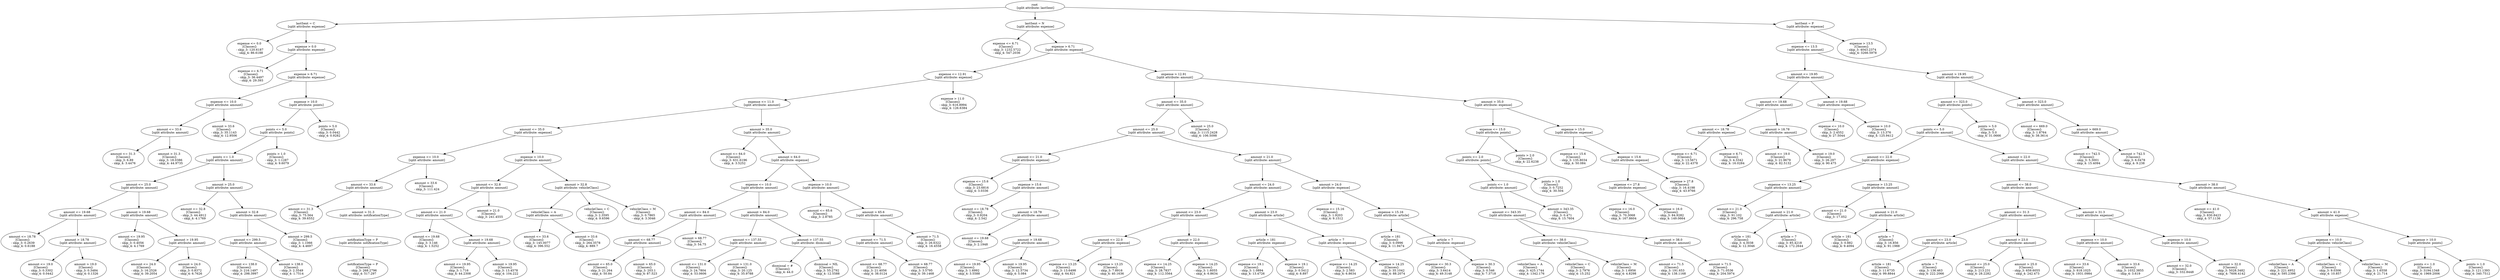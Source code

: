 // Road_Traffic_Fine_Management_Process-p_3-8
digraph "Road_Traffic_Fine_Management_Process-p_3-8" {
	"53566285-b911-4ddb-9aeb-b27521e0e4f0" [label="root 
 [split attribute: lastSent]"]
	"ece8fe04-1f5e-4a4a-afb6-38542a23a6aa" [label="lastSent = C 
 [split attribute: expense]"]
	"53566285-b911-4ddb-9aeb-b27521e0e4f0" -> "ece8fe04-1f5e-4a4a-afb6-38542a23a6aa"
	"416f5c1a-b0a0-4cb2-843a-f73f4acc2cfb" [label="expense <= 0.0 
 [Classes]: 
 - skip_3: 120.6187 
 - skip_4: 86.6188"]
	"ece8fe04-1f5e-4a4a-afb6-38542a23a6aa" -> "416f5c1a-b0a0-4cb2-843a-f73f4acc2cfb"
	"5b2ad960-ce8f-47de-8f05-c0a122f4519a" [label="expense > 0.0 
 [split attribute: expense]"]
	"ece8fe04-1f5e-4a4a-afb6-38542a23a6aa" -> "5b2ad960-ce8f-47de-8f05-c0a122f4519a"
	"c5046087-641e-44a2-9b2f-90a7d5d97963" [label="expense <= 6.71 
 [Classes]: 
 - skip_3: 36.4497 
 - skip_4: 29.393"]
	"5b2ad960-ce8f-47de-8f05-c0a122f4519a" -> "c5046087-641e-44a2-9b2f-90a7d5d97963"
	"0d5f80cf-fa30-4814-8180-c85ffb7f865f" [label="expense > 6.71 
 [split attribute: expense]"]
	"5b2ad960-ce8f-47de-8f05-c0a122f4519a" -> "0d5f80cf-fa30-4814-8180-c85ffb7f865f"
	"ba5e0747-21ad-49df-81c6-e485af120fa5" [label="expense <= 10.0 
 [split attribute: amount]"]
	"0d5f80cf-fa30-4814-8180-c85ffb7f865f" -> "ba5e0747-21ad-49df-81c6-e485af120fa5"
	"0b116e77-fa7b-46b8-a4d3-e22ee9c6983b" [label="amount <= 33.6 
 [split attribute: amount]"]
	"ba5e0747-21ad-49df-81c6-e485af120fa5" -> "0b116e77-fa7b-46b8-a4d3-e22ee9c6983b"
	"6e210378-c3d3-4aa1-944d-5bfdd786dcfe" [label="amount <= 31.3 
 [Classes]: 
 - skip_3: 6.89 
 - skip_4: 3.4476"]
	"0b116e77-fa7b-46b8-a4d3-e22ee9c6983b" -> "6e210378-c3d3-4aa1-944d-5bfdd786dcfe"
	"86d11aae-7b03-4c1d-8a97-85e17801ecbe" [label="amount > 31.3 
 [Classes]: 
 - skip_3: 18.0386 
 - skip_4: 44.9735"]
	"0b116e77-fa7b-46b8-a4d3-e22ee9c6983b" -> "86d11aae-7b03-4c1d-8a97-85e17801ecbe"
	"2d6943fc-ab2f-43fd-81b2-fbc16197c6ea" [label="amount > 33.6 
 [Classes]: 
 - skip_3: 35.1143 
 - skip_4: 12.9506"]
	"ba5e0747-21ad-49df-81c6-e485af120fa5" -> "2d6943fc-ab2f-43fd-81b2-fbc16197c6ea"
	"bb7e1179-6b83-4164-83ba-d921ce5615c1" [label="expense > 10.0 
 [split attribute: points]"]
	"0d5f80cf-fa30-4814-8180-c85ffb7f865f" -> "bb7e1179-6b83-4164-83ba-d921ce5615c1"
	"a777da7f-b910-42fe-81ec-be642d0d532f" [label="points <= 5.0 
 [split attribute: points]"]
	"bb7e1179-6b83-4164-83ba-d921ce5615c1" -> "a777da7f-b910-42fe-81ec-be642d0d532f"
	"dd3c0a98-45af-4581-8c5f-17be65b1cd6e" [label="points <= 1.0 
 [split attribute: amount]"]
	"a777da7f-b910-42fe-81ec-be642d0d532f" -> "dd3c0a98-45af-4581-8c5f-17be65b1cd6e"
	"f57c871b-e685-40bb-9c16-e30691b704c2" [label="amount <= 25.0 
 [split attribute: amount]"]
	"dd3c0a98-45af-4581-8c5f-17be65b1cd6e" -> "f57c871b-e685-40bb-9c16-e30691b704c2"
	"65408fd0-4ab8-46f4-8d32-2c0c6f6dfd4e" [label="amount <= 19.68 
 [split attribute: amount]"]
	"f57c871b-e685-40bb-9c16-e30691b704c2" -> "65408fd0-4ab8-46f4-8d32-2c0c6f6dfd4e"
	"898bb4d3-3867-45fa-8ea9-71e8e3d32255" [label="amount <= 18.78 
 [Classes]: 
 - skip_3: 0.2639 
 - skip_4: 0.6188"]
	"65408fd0-4ab8-46f4-8d32-2c0c6f6dfd4e" -> "898bb4d3-3867-45fa-8ea9-71e8e3d32255"
	"46b575c4-a975-4a76-9590-95e9e691ae80" [label="amount > 18.78 
 [split attribute: amount]"]
	"65408fd0-4ab8-46f4-8d32-2c0c6f6dfd4e" -> "46b575c4-a975-4a76-9590-95e9e691ae80"
	"f118ec8c-2e80-4f0a-8943-2daf18550cd2" [label="amount <= 19.0 
 [Classes]: 
 - skip_3: 0.3302 
 - skip_4: 0.0442"]
	"46b575c4-a975-4a76-9590-95e9e691ae80" -> "f118ec8c-2e80-4f0a-8943-2daf18550cd2"
	"78f37684-fab7-4ef8-9b2f-7fa14203b8a5" [label="amount > 19.0 
 [Classes]: 
 - skip_3: 0.3484 
 - skip_4: 0.1326"]
	"46b575c4-a975-4a76-9590-95e9e691ae80" -> "78f37684-fab7-4ef8-9b2f-7fa14203b8a5"
	"294c6278-94af-4e4a-9d60-4d1783b105ac" [label="amount > 19.68 
 [split attribute: amount]"]
	"f57c871b-e685-40bb-9c16-e30691b704c2" -> "294c6278-94af-4e4a-9d60-4d1783b105ac"
	"dadda3cd-c8c8-4ad9-9e64-d89cd1491eb3" [label="amount <= 19.95 
 [Classes]: 
 - skip_3: 0.4056 
 - skip_4: 4.1769"]
	"294c6278-94af-4e4a-9d60-4d1783b105ac" -> "dadda3cd-c8c8-4ad9-9e64-d89cd1491eb3"
	"db711c06-699b-4a0e-b535-78653f4363a8" [label="amount > 19.95 
 [split attribute: amount]"]
	"294c6278-94af-4e4a-9d60-4d1783b105ac" -> "db711c06-699b-4a0e-b535-78653f4363a8"
	"058b5290-0c7a-4be9-9a9b-dadfc40c2931" [label="amount <= 24.0 
 [Classes]: 
 - skip_3: 16.2526 
 - skip_4: 39.2054"]
	"db711c06-699b-4a0e-b535-78653f4363a8" -> "058b5290-0c7a-4be9-9a9b-dadfc40c2931"
	"5f275be9-4d46-4df8-a6fe-045c7b60df30" [label="amount > 24.0 
 [Classes]: 
 - skip_3: 0.8372 
 - skip_4: 6.7626"]
	"db711c06-699b-4a0e-b535-78653f4363a8" -> "5f275be9-4d46-4df8-a6fe-045c7b60df30"
	"9816af51-50e5-4a38-a7ab-d2703631c322" [label="amount > 25.0 
 [split attribute: amount]"]
	"dd3c0a98-45af-4581-8c5f-17be65b1cd6e" -> "9816af51-50e5-4a38-a7ab-d2703631c322"
	"c5694091-cc69-44d3-8aa7-9a3c5037cdcf" [label="amount <= 32.8 
 [Classes]: 
 - skip_3: 44.4912 
 - skip_4: 4.1769"]
	"9816af51-50e5-4a38-a7ab-d2703631c322" -> "c5694091-cc69-44d3-8aa7-9a3c5037cdcf"
	"76abc6c4-dd19-40c1-ab82-67afb1ff639b" [label="amount > 32.8 
 [split attribute: amount]"]
	"9816af51-50e5-4a38-a7ab-d2703631c322" -> "76abc6c4-dd19-40c1-ab82-67afb1ff639b"
	"99c4958e-0279-4ced-865d-67ae46ffd267" [label="amount <= 299.5 
 [split attribute: amount]"]
	"76abc6c4-dd19-40c1-ab82-67afb1ff639b" -> "99c4958e-0279-4ced-865d-67ae46ffd267"
	"192f50d2-01d5-4891-bce1-2a88a631d5eb" [label="amount <= 138.0 
 [Classes]: 
 - skip_3: 216.1497 
 - skip_4: 298.3997"]
	"99c4958e-0279-4ced-865d-67ae46ffd267" -> "192f50d2-01d5-4891-bce1-2a88a631d5eb"
	"0d5662c4-8e19-4d3e-b0a6-3aaad1775b0b" [label="amount > 138.0 
 [Classes]: 
 - skip_3: 2.3549 
 - skip_4: 1.7514"]
	"99c4958e-0279-4ced-865d-67ae46ffd267" -> "0d5662c4-8e19-4d3e-b0a6-3aaad1775b0b"
	"69948ba9-fffb-4550-85e0-92be5452b232" [label="amount > 299.5 
 [Classes]: 
 - skip_3: 1.1066 
 - skip_4: 4.4697"]
	"76abc6c4-dd19-40c1-ab82-67afb1ff639b" -> "69948ba9-fffb-4550-85e0-92be5452b232"
	"a7653fd5-f1e7-42fe-b104-ac24407a4029" [label="points > 1.0 
 [Classes]: 
 - skip_3: 1.1287 
 - skip_4: 9.6079"]
	"a777da7f-b910-42fe-81ec-be642d0d532f" -> "a7653fd5-f1e7-42fe-b104-ac24407a4029"
	"3d0a3e48-96bc-4798-a412-232b55d068d9" [label="points > 5.0 
 [Classes]: 
 - skip_3: 0.0442 
 - skip_4: 0.9282"]
	"bb7e1179-6b83-4164-83ba-d921ce5615c1" -> "3d0a3e48-96bc-4798-a412-232b55d068d9"
	"fcfd69e0-b42f-4f84-aaa5-edca070cb7fb" [label="lastSent = N 
 [split attribute: expense]"]
	"53566285-b911-4ddb-9aeb-b27521e0e4f0" -> "fcfd69e0-b42f-4f84-aaa5-edca070cb7fb"
	"4134ef67-c96e-40bc-bab3-2c7687c9ab40" [label="expense <= 6.71 
 [Classes]: 
 - skip_3: 1232.5722 
 - skip_4: 547.2036"]
	"fcfd69e0-b42f-4f84-aaa5-edca070cb7fb" -> "4134ef67-c96e-40bc-bab3-2c7687c9ab40"
	"304ba5c4-4a28-44c8-886c-128023f2ba3b" [label="expense > 6.71 
 [split attribute: expense]"]
	"fcfd69e0-b42f-4f84-aaa5-edca070cb7fb" -> "304ba5c4-4a28-44c8-886c-128023f2ba3b"
	"f540b0d4-1369-43b9-889e-dda493536bd4" [label="expense <= 12.91 
 [split attribute: expense]"]
	"304ba5c4-4a28-44c8-886c-128023f2ba3b" -> "f540b0d4-1369-43b9-889e-dda493536bd4"
	"83887eb8-5712-4ed0-b7ec-d0cd3e4e1b06" [label="expense <= 11.0 
 [split attribute: amount]"]
	"f540b0d4-1369-43b9-889e-dda493536bd4" -> "83887eb8-5712-4ed0-b7ec-d0cd3e4e1b06"
	"21ead32c-b20e-423c-8013-e23b1b9a111e" [label="amount <= 35.0 
 [split attribute: expense]"]
	"83887eb8-5712-4ed0-b7ec-d0cd3e4e1b06" -> "21ead32c-b20e-423c-8013-e23b1b9a111e"
	"72937948-711f-471c-88e9-e34100f84fef" [label="expense <= 10.0 
 [split attribute: amount]"]
	"21ead32c-b20e-423c-8013-e23b1b9a111e" -> "72937948-711f-471c-88e9-e34100f84fef"
	"355ec191-eba4-4239-8478-fbc660542b93" [label="amount <= 33.6 
 [split attribute: amount]"]
	"72937948-711f-471c-88e9-e34100f84fef" -> "355ec191-eba4-4239-8478-fbc660542b93"
	"8f1dfdff-dd51-4681-8531-3b21a4eb1a6a" [label="amount <= 31.3 
 [Classes]: 
 - skip_3: 75.564 
 - skip_4: 39.6552"]
	"355ec191-eba4-4239-8478-fbc660542b93" -> "8f1dfdff-dd51-4681-8531-3b21a4eb1a6a"
	"086723d8-b98d-4a06-8d5f-dd8594d42fae" [label="amount > 31.3 
 [split attribute: notificationType]"]
	"355ec191-eba4-4239-8478-fbc660542b93" -> "086723d8-b98d-4a06-8d5f-dd8594d42fae"
	"1771415e-bc15-4097-94cd-00a8b4a0034a" [label="notificationType = P 
 [split attribute: notificationType]"]
	"086723d8-b98d-4a06-8d5f-dd8594d42fae" -> "1771415e-bc15-4097-94cd-00a8b4a0034a"
	"912f1f28-5d20-40b3-830b-e63327f7349e" [label="notificationType = P 
 [Classes]: 
 - skip_3: 268.2796 
 - skip_4: 517.297"]
	"1771415e-bc15-4097-94cd-00a8b4a0034a" -> "912f1f28-5d20-40b3-830b-e63327f7349e"
	"066fe59a-053e-4758-b5fd-7637308ad5cd" [label="amount > 33.6 
 [Classes]: 
 - skip_3: 111.424"]
	"72937948-711f-471c-88e9-e34100f84fef" -> "066fe59a-053e-4758-b5fd-7637308ad5cd"
	"d905d538-bd13-40c0-9b4e-50cdaeca6451" [label="expense > 10.0 
 [split attribute: amount]"]
	"21ead32c-b20e-423c-8013-e23b1b9a111e" -> "d905d538-bd13-40c0-9b4e-50cdaeca6451"
	"4bd20ee5-9ab3-44ad-8583-774a8cc18de9" [label="amount <= 32.8 
 [split attribute: amount]"]
	"d905d538-bd13-40c0-9b4e-50cdaeca6451" -> "4bd20ee5-9ab3-44ad-8583-774a8cc18de9"
	"11b4d004-addf-4e3b-9b17-c6533d7098d6" [label="amount <= 21.0 
 [split attribute: amount]"]
	"4bd20ee5-9ab3-44ad-8583-774a8cc18de9" -> "11b4d004-addf-4e3b-9b17-c6533d7098d6"
	"69be4591-ed2c-4868-a28f-0fd69bc7280d" [label="amount <= 19.68 
 [Classes]: 
 - skip_3: 3.146 
 - skip_4: 1.5252"]
	"11b4d004-addf-4e3b-9b17-c6533d7098d6" -> "69be4591-ed2c-4868-a28f-0fd69bc7280d"
	"5baf0fc3-1a01-4e1c-a4b8-911988b3dadf" [label="amount > 19.68 
 [split attribute: amount]"]
	"11b4d004-addf-4e3b-9b17-c6533d7098d6" -> "5baf0fc3-1a01-4e1c-a4b8-911988b3dadf"
	"3cd16aa6-61db-4624-a4c4-a6f226c86ef7" [label="amount <= 19.95 
 [Classes]: 
 - skip_3: 1.716 
 - skip_4: 44.2308"]
	"5baf0fc3-1a01-4e1c-a4b8-911988b3dadf" -> "3cd16aa6-61db-4624-a4c4-a6f226c86ef7"
	"b91bde98-810d-4554-ae75-c7cfe2eeb26d" [label="amount > 19.95 
 [Classes]: 
 - skip_3: 13.4578 
 - skip_4: 104.222"]
	"5baf0fc3-1a01-4e1c-a4b8-911988b3dadf" -> "b91bde98-810d-4554-ae75-c7cfe2eeb26d"
	"d422bc57-dbc2-474e-8d59-b16e81e8bfb8" [label="amount > 21.0 
 [Classes]: 
 - skip_3: 241.4555"]
	"4bd20ee5-9ab3-44ad-8583-774a8cc18de9" -> "d422bc57-dbc2-474e-8d59-b16e81e8bfb8"
	"de3cc827-699f-4d92-9dad-48dbc7c65bdb" [label="amount > 32.8 
 [split attribute: vehicleClass]"]
	"d905d538-bd13-40c0-9b4e-50cdaeca6451" -> "de3cc827-699f-4d92-9dad-48dbc7c65bdb"
	"109c8824-075f-411e-9522-020253f6a99c" [label="vehicleClass = A 
 [split attribute: amount]"]
	"de3cc827-699f-4d92-9dad-48dbc7c65bdb" -> "109c8824-075f-411e-9522-020253f6a99c"
	"6342a9f8-9416-4433-b5db-5eef62df5349" [label="amount <= 33.6 
 [Classes]: 
 - skip_3: 145.0077 
 - skip_4: 396.552"]
	"109c8824-075f-411e-9522-020253f6a99c" -> "6342a9f8-9416-4433-b5db-5eef62df5349"
	"0f5f9fb9-fb7d-4770-a12d-9a48ddc9a076" [label="amount > 33.6 
 [Classes]: 
 - skip_3: 264.3578 
 - skip_4: 889.7"]
	"109c8824-075f-411e-9522-020253f6a99c" -> "0f5f9fb9-fb7d-4770-a12d-9a48ddc9a076"
	"7658dac2-4d83-452b-814a-d7a16dfe776e" [label="vehicleClass = C 
 [Classes]: 
 - skip_3: 2.3595 
 - skip_4: 9.6596"]
	"de3cc827-699f-4d92-9dad-48dbc7c65bdb" -> "7658dac2-4d83-452b-814a-d7a16dfe776e"
	"68b57b6b-f852-4719-8a62-287c1427ec3e" [label="vehicleClass = M 
 [Classes]: 
 - skip_3: 0.7865 
 - skip_4: 3.3046"]
	"de3cc827-699f-4d92-9dad-48dbc7c65bdb" -> "68b57b6b-f852-4719-8a62-287c1427ec3e"
	"490d3f9d-e99b-4bff-8b6f-5fb19219fda3" [label="amount > 35.0 
 [split attribute: amount]"]
	"83887eb8-5712-4ed0-b7ec-d0cd3e4e1b06" -> "490d3f9d-e99b-4bff-8b6f-5fb19219fda3"
	"f8b5542b-fcfb-49c2-b72d-5915e66926ec" [label="amount <= 64.0 
 [Classes]: 
 - skip_3: 631.6196 
 - skip_4: 3.5252"]
	"490d3f9d-e99b-4bff-8b6f-5fb19219fda3" -> "f8b5542b-fcfb-49c2-b72d-5915e66926ec"
	"5f5dd04c-69e8-4e68-bc15-892ef59103ee" [label="amount > 64.0 
 [split attribute: expense]"]
	"490d3f9d-e99b-4bff-8b6f-5fb19219fda3" -> "5f5dd04c-69e8-4e68-bc15-892ef59103ee"
	"f50fea0b-0887-47f3-a6f8-c77b092c00d6" [label="expense <= 10.0 
 [split attribute: amount]"]
	"5f5dd04c-69e8-4e68-bc15-892ef59103ee" -> "f50fea0b-0887-47f3-a6f8-c77b092c00d6"
	"b6d71213-8164-4fca-b9a8-b8d6206fffc0" [label="amount <= 84.0 
 [split attribute: amount]"]
	"f50fea0b-0887-47f3-a6f8-c77b092c00d6" -> "b6d71213-8164-4fca-b9a8-b8d6206fffc0"
	"93235905-77b5-4c35-a109-053a6008faa8" [label="amount <= 68.77 
 [split attribute: amount]"]
	"b6d71213-8164-4fca-b9a8-b8d6206fffc0" -> "93235905-77b5-4c35-a109-053a6008faa8"
	"42706abf-a827-4554-b911-72d0ef76b0a5" [label="amount <= 65.0 
 [Classes]: 
 - skip_3: 21.264 
 - skip_4: 50.84"]
	"93235905-77b5-4c35-a109-053a6008faa8" -> "42706abf-a827-4554-b911-72d0ef76b0a5"
	"ee87c747-5549-490d-91b1-303d36028361" [label="amount > 65.0 
 [Classes]: 
 - skip_3: 203.1 
 - skip_4: 87.523"]
	"93235905-77b5-4c35-a109-053a6008faa8" -> "ee87c747-5549-490d-91b1-303d36028361"
	"95d4d691-287e-4a2b-b5d6-395c0c52ac9b" [label="amount > 68.77 
 [Classes]: 
 - skip_3: 54.75"]
	"b6d71213-8164-4fca-b9a8-b8d6206fffc0" -> "95d4d691-287e-4a2b-b5d6-395c0c52ac9b"
	"086511cf-d35e-4586-a26c-8b2459ad1699" [label="amount > 84.0 
 [split attribute: amount]"]
	"f50fea0b-0887-47f3-a6f8-c77b092c00d6" -> "086511cf-d35e-4586-a26c-8b2459ad1699"
	"324e2310-a4c3-40c8-ab80-aba7d52a7d0c" [label="amount <= 137.55 
 [split attribute: amount]"]
	"086511cf-d35e-4586-a26c-8b2459ad1699" -> "324e2310-a4c3-40c8-ab80-aba7d52a7d0c"
	"03f37459-168f-4ce3-bdee-e607f2e9daa2" [label="amount <= 131.0 
 [Classes]: 
 - skip_3: 24.7804 
 - skip_4: 53.0606"]
	"324e2310-a4c3-40c8-ab80-aba7d52a7d0c" -> "03f37459-168f-4ce3-bdee-e607f2e9daa2"
	"12ba1078-3578-4eaf-8cd1-cc2916faaed7" [label="amount > 131.0 
 [Classes]: 
 - skip_3: 20.125 
 - skip_4: 35.9788"]
	"324e2310-a4c3-40c8-ab80-aba7d52a7d0c" -> "12ba1078-3578-4eaf-8cd1-cc2916faaed7"
	"d8c03a8c-b122-4f36-912a-b1a0f75ed69c" [label="amount > 137.55 
 [split attribute: dismissal]"]
	"086511cf-d35e-4586-a26c-8b2459ad1699" -> "d8c03a8c-b122-4f36-912a-b1a0f75ed69c"
	"d6ab9d22-ca6b-413e-9f6e-29b53a600baf" [label="dismissal = # 
 [Classes]: 
 - skip_4: 44.0"]
	"d8c03a8c-b122-4f36-912a-b1a0f75ed69c" -> "d6ab9d22-ca6b-413e-9f6e-29b53a600baf"
	"c70ef29d-0129-4fc3-b897-ffbfc55208a5" [label="dismissal = NIL 
 [Classes]: 
 - skip_3: 55.2792 
 - skip_4: 12.5588"]
	"d8c03a8c-b122-4f36-912a-b1a0f75ed69c" -> "c70ef29d-0129-4fc3-b897-ffbfc55208a5"
	"5a0f7435-2654-4fbd-b27b-f66296c9b7ed" [label="expense > 10.0 
 [split attribute: amount]"]
	"5f5dd04c-69e8-4e68-bc15-892ef59103ee" -> "5a0f7435-2654-4fbd-b27b-f66296c9b7ed"
	"f78980c6-752d-410f-ad6b-5589eb113fb6" [label="amount <= 65.6 
 [Classes]: 
 - skip_3: 2.8785"]
	"5a0f7435-2654-4fbd-b27b-f66296c9b7ed" -> "f78980c6-752d-410f-ad6b-5589eb113fb6"
	"002dbbc5-ae54-4fb1-a3e7-5f16904c0004" [label="amount > 65.6 
 [split attribute: amount]"]
	"5a0f7435-2654-4fbd-b27b-f66296c9b7ed" -> "002dbbc5-ae54-4fb1-a3e7-5f16904c0004"
	"9e5834d0-eab2-4a14-9074-f82fcb226c71" [label="amount <= 71.5 
 [split attribute: amount]"]
	"002dbbc5-ae54-4fb1-a3e7-5f16904c0004" -> "9e5834d0-eab2-4a14-9074-f82fcb226c71"
	"23f7ce7e-50ae-4b18-b483-1cbaae19ffbc" [label="amount <= 68.77 
 [Classes]: 
 - skip_3: 21.4056 
 - skip_4: 38.0124"]
	"9e5834d0-eab2-4a14-9074-f82fcb226c71" -> "23f7ce7e-50ae-4b18-b483-1cbaae19ffbc"
	"bbe623b2-6f43-439f-bc0d-28c2cd04ae2b" [label="amount > 68.77 
 [Classes]: 
 - skip_3: 3.5795 
 - skip_4: 39.1468"]
	"9e5834d0-eab2-4a14-9074-f82fcb226c71" -> "bbe623b2-6f43-439f-bc0d-28c2cd04ae2b"
	"39244949-dfde-4496-8dbc-37e1cb2b80e4" [label="amount > 71.5 
 [Classes]: 
 - skip_3: 26.6322 
 - skip_4: 16.4558"]
	"002dbbc5-ae54-4fb1-a3e7-5f16904c0004" -> "39244949-dfde-4496-8dbc-37e1cb2b80e4"
	"7ad947c5-9dc3-4d1c-9b33-0f83e06978b5" [label="expense > 11.0 
 [Classes]: 
 - skip_3: 616.8994 
 - skip_4: 126.6384"]
	"f540b0d4-1369-43b9-889e-dda493536bd4" -> "7ad947c5-9dc3-4d1c-9b33-0f83e06978b5"
	"cac862ea-9bda-48a0-b46e-ef2c6153feaf" [label="expense > 12.91 
 [split attribute: amount]"]
	"304ba5c4-4a28-44c8-886c-128023f2ba3b" -> "cac862ea-9bda-48a0-b46e-ef2c6153feaf"
	"dd5eced3-a1aa-40a2-b548-d0ee03825ef7" [label="amount <= 35.0 
 [split attribute: amount]"]
	"cac862ea-9bda-48a0-b46e-ef2c6153feaf" -> "dd5eced3-a1aa-40a2-b548-d0ee03825ef7"
	"7e5e1d55-abd5-4a6e-8e4d-b961d2f9dc9d" [label="amount <= 25.0 
 [split attribute: amount]"]
	"dd5eced3-a1aa-40a2-b548-d0ee03825ef7" -> "7e5e1d55-abd5-4a6e-8e4d-b961d2f9dc9d"
	"a818e98b-80aa-481f-901a-d0147ca59889" [label="amount <= 21.0 
 [split attribute: expense]"]
	"7e5e1d55-abd5-4a6e-8e4d-b961d2f9dc9d" -> "a818e98b-80aa-481f-901a-d0147ca59889"
	"c48d3ad9-18f6-4e59-ba45-393efe637f15" [label="expense <= 15.6 
 [Classes]: 
 - skip_3: 23.6816 
 - skip_4: 3.0336"]
	"a818e98b-80aa-481f-901a-d0147ca59889" -> "c48d3ad9-18f6-4e59-ba45-393efe637f15"
	"51bbcef0-299b-4ed1-9deb-861af5b5b71e" [label="expense > 15.6 
 [split attribute: amount]"]
	"a818e98b-80aa-481f-901a-d0147ca59889" -> "51bbcef0-299b-4ed1-9deb-861af5b5b71e"
	"3f69d85e-23e2-4d13-8715-a19ad00518a1" [label="amount <= 18.78 
 [Classes]: 
 - skip_3: 0.9204 
 - skip_4: 2.542"]
	"51bbcef0-299b-4ed1-9deb-861af5b5b71e" -> "3f69d85e-23e2-4d13-8715-a19ad00518a1"
	"d72e8cbc-11bc-48a7-9613-ca9cc289ca1c" [label="amount > 18.78 
 [split attribute: amount]"]
	"51bbcef0-299b-4ed1-9deb-861af5b5b71e" -> "d72e8cbc-11bc-48a7-9613-ca9cc289ca1c"
	"bbf561c5-82fb-43d7-a241-038cd92284a3" [label="amount <= 19.68 
 [Classes]: 
 - skip_3: 2.1948"]
	"d72e8cbc-11bc-48a7-9613-ca9cc289ca1c" -> "bbf561c5-82fb-43d7-a241-038cd92284a3"
	"6134ecbd-0321-4448-91f1-b6e66758ff88" [label="amount > 19.68 
 [split attribute: amount]"]
	"d72e8cbc-11bc-48a7-9613-ca9cc289ca1c" -> "6134ecbd-0321-4448-91f1-b6e66758ff88"
	"e6c959f6-f77f-4323-a80a-37fe235c697e" [label="amount <= 19.95 
 [Classes]: 
 - skip_3: 1.6992 
 - skip_4: 3.5588"]
	"6134ecbd-0321-4448-91f1-b6e66758ff88" -> "e6c959f6-f77f-4323-a80a-37fe235c697e"
	"662b975f-1559-4e67-8792-a1ad0151634d" [label="amount > 19.95 
 [Classes]: 
 - skip_3: 12.5734 
 - skip_4: 5.084"]
	"6134ecbd-0321-4448-91f1-b6e66758ff88" -> "662b975f-1559-4e67-8792-a1ad0151634d"
	"f30077c7-94fb-462c-9f31-5c6b8fbb0672" [label="amount > 21.0 
 [split attribute: amount]"]
	"7e5e1d55-abd5-4a6e-8e4d-b961d2f9dc9d" -> "f30077c7-94fb-462c-9f31-5c6b8fbb0672"
	"4374289d-a0fc-4f48-ae7d-563055b06bec" [label="amount <= 24.0 
 [split attribute: amount]"]
	"f30077c7-94fb-462c-9f31-5c6b8fbb0672" -> "4374289d-a0fc-4f48-ae7d-563055b06bec"
	"474af428-06b7-42e5-ad7c-082d93d0e0ea" [label="amount <= 23.0 
 [split attribute: amount]"]
	"4374289d-a0fc-4f48-ae7d-563055b06bec" -> "474af428-06b7-42e5-ad7c-082d93d0e0ea"
	"901cfb35-0ce7-48f2-8453-77b1d395fba8" [label="amount <= 22.0 
 [split attribute: expense]"]
	"474af428-06b7-42e5-ad7c-082d93d0e0ea" -> "901cfb35-0ce7-48f2-8453-77b1d395fba8"
	"92672973-674e-4e05-b158-caa478b40fad" [label="expense <= 13.25 
 [Classes]: 
 - skip_3: 13.6498 
 - skip_4: 64.821"]
	"901cfb35-0ce7-48f2-8453-77b1d395fba8" -> "92672973-674e-4e05-b158-caa478b40fad"
	"23fe4a3a-8c2f-48b8-a86d-293f37b47793" [label="expense > 13.25 
 [Classes]: 
 - skip_3: 7.8916 
 - skip_4: 40.1636"]
	"901cfb35-0ce7-48f2-8453-77b1d395fba8" -> "23fe4a3a-8c2f-48b8-a86d-293f37b47793"
	"eb02a4fd-a046-47e2-98b4-73c981135ed1" [label="amount > 22.0 
 [split attribute: expense]"]
	"474af428-06b7-42e5-ad7c-082d93d0e0ea" -> "eb02a4fd-a046-47e2-98b4-73c981135ed1"
	"068e386e-9d00-4be6-86e5-6615101af960" [label="expense <= 14.25 
 [Classes]: 
 - skip_3: 28.7837 
 - skip_4: 112.3564"]
	"eb02a4fd-a046-47e2-98b4-73c981135ed1" -> "068e386e-9d00-4be6-86e5-6615101af960"
	"fcb287d0-0819-4d17-a913-83a66675694a" [label="expense > 14.25 
 [Classes]: 
 - skip_3: 1.6055 
 - skip_4: 6.8634"]
	"eb02a4fd-a046-47e2-98b4-73c981135ed1" -> "fcb287d0-0819-4d17-a913-83a66675694a"
	"9b99a5c3-c207-4f9d-bec7-9ca8c0833fd6" [label="amount > 23.0 
 [split attribute: article]"]
	"4374289d-a0fc-4f48-ae7d-563055b06bec" -> "9b99a5c3-c207-4f9d-bec7-9ca8c0833fd6"
	"1ed747d1-38bb-4165-9dac-a224df1a0351" [label="article = 181 
 [split attribute: expense]"]
	"9b99a5c3-c207-4f9d-bec7-9ca8c0833fd6" -> "1ed747d1-38bb-4165-9dac-a224df1a0351"
	"3d48b8ed-d87f-49df-b314-98826e4cebf2" [label="expense <= 19.1 
 [Classes]: 
 - skip_3: 1.0894 
 - skip_4: 13.4726"]
	"1ed747d1-38bb-4165-9dac-a224df1a0351" -> "3d48b8ed-d87f-49df-b314-98826e4cebf2"
	"8de851b5-8eae-4610-a91f-338e110f8e90" [label="expense > 19.1 
 [Classes]: 
 - skip_3: 0.5412 
 - skip_4: 8.897"]
	"1ed747d1-38bb-4165-9dac-a224df1a0351" -> "8de851b5-8eae-4610-a91f-338e110f8e90"
	"b5a5c744-f05c-4a75-9574-008cfb08ce41" [label="article = 7 
 [split attribute: expense]"]
	"9b99a5c3-c207-4f9d-bec7-9ca8c0833fd6" -> "b5a5c744-f05c-4a75-9574-008cfb08ce41"
	"b491de65-0f07-49b5-a6aa-6e737f5bf651" [label="expense <= 14.25 
 [Classes]: 
 - skip_3: 2.583 
 - skip_4: 6.8634"]
	"b5a5c744-f05c-4a75-9574-008cfb08ce41" -> "b491de65-0f07-49b5-a6aa-6e737f5bf651"
	"85b2bf72-831b-479e-aa7e-9ba14339b42e" [label="expense > 14.25 
 [Classes]: 
 - skip_3: 35.1042 
 - skip_4: 88.2074"]
	"b5a5c744-f05c-4a75-9574-008cfb08ce41" -> "85b2bf72-831b-479e-aa7e-9ba14339b42e"
	"f12654b7-5783-449a-a596-f18e48567437" [label="amount > 24.0 
 [split attribute: expense]"]
	"f30077c7-94fb-462c-9f31-5c6b8fbb0672" -> "f12654b7-5783-449a-a596-f18e48567437"
	"e180e100-7c84-404b-a6d8-b75cdb5962ef" [label="expense <= 15.16 
 [Classes]: 
 - skip_3: 1.9203 
 - skip_4: 9.1512"]
	"f12654b7-5783-449a-a596-f18e48567437" -> "e180e100-7c84-404b-a6d8-b75cdb5962ef"
	"06124792-9f8a-41a6-ba43-b46afdd4ee56" [label="expense > 15.16 
 [split attribute: article]"]
	"f12654b7-5783-449a-a596-f18e48567437" -> "06124792-9f8a-41a6-ba43-b46afdd4ee56"
	"516f7bb6-7618-4393-9b45-bd0d39603487" [label="article = 181 
 [Classes]: 
 - skip_3: 0.0996 
 - skip_4: 11.9474"]
	"06124792-9f8a-41a6-ba43-b46afdd4ee56" -> "516f7bb6-7618-4393-9b45-bd0d39603487"
	"a55e85fc-3354-4090-a43a-250a9eb21b24" [label="article = 7 
 [split attribute: expense]"]
	"06124792-9f8a-41a6-ba43-b46afdd4ee56" -> "a55e85fc-3354-4090-a43a-250a9eb21b24"
	"15829fef-5174-437b-91e4-fb2bfbfeb8c1" [label="expense <= 30.3 
 [Classes]: 
 - skip_3: 3.6414 
 - skip_4: 49.3148"]
	"a55e85fc-3354-4090-a43a-250a9eb21b24" -> "15829fef-5174-437b-91e4-fb2bfbfeb8c1"
	"bf2613a3-5357-4c7d-9b36-55cca61047ec" [label="expense > 30.3 
 [Classes]: 
 - skip_3: 0.546 
 - skip_4: 7.3718"]
	"a55e85fc-3354-4090-a43a-250a9eb21b24" -> "bf2613a3-5357-4c7d-9b36-55cca61047ec"
	"166095ba-f0ca-409f-a962-5828e1abb793" [label="amount > 25.0 
 [Classes]: 
 - skip_3: 1115.2428 
 - skip_4: 106.5098"]
	"dd5eced3-a1aa-40a2-b548-d0ee03825ef7" -> "166095ba-f0ca-409f-a962-5828e1abb793"
	"cac46db6-4414-4f41-b383-78522d3639de" [label="amount > 35.0 
 [split attribute: expense]"]
	"cac862ea-9bda-48a0-b46e-ef2c6153feaf" -> "cac46db6-4414-4f41-b383-78522d3639de"
	"aa9ea6a0-60f7-40c7-aa31-796a2e4d8cfc" [label="expense <= 15.0 
 [split attribute: points]"]
	"cac46db6-4414-4f41-b383-78522d3639de" -> "aa9ea6a0-60f7-40c7-aa31-796a2e4d8cfc"
	"66780689-76fc-49c0-815f-08c1e421a67a" [label="points <= 2.0 
 [split attribute: points]"]
	"aa9ea6a0-60f7-40c7-aa31-796a2e4d8cfc" -> "66780689-76fc-49c0-815f-08c1e421a67a"
	"b1ac0dc9-9df2-4561-b373-00c1e112a9cb" [label="points <= 1.0 
 [split attribute: amount]"]
	"66780689-76fc-49c0-815f-08c1e421a67a" -> "b1ac0dc9-9df2-4561-b373-00c1e112a9cb"
	"f2fa2c1b-7206-42af-89b1-b486a57568c1" [label="amount <= 343.35 
 [split attribute: amount]"]
	"b1ac0dc9-9df2-4561-b373-00c1e112a9cb" -> "f2fa2c1b-7206-42af-89b1-b486a57568c1"
	"bdf46ca7-8e3e-4407-b186-1fcccc9fbbc1" [label="amount <= 38.0 
 [split attribute: vehicleClass]"]
	"f2fa2c1b-7206-42af-89b1-b486a57568c1" -> "bdf46ca7-8e3e-4407-b186-1fcccc9fbbc1"
	"5982a5cf-74cb-401f-aff3-de7c163aeefe" [label="vehicleClass = A 
 [Classes]: 
 - skip_3: 425.1744 
 - skip_4: 1342.176"]
	"bdf46ca7-8e3e-4407-b186-1fcccc9fbbc1" -> "5982a5cf-74cb-401f-aff3-de7c163aeefe"
	"c664dcf6-8dd4-4125-80d1-475c4d952910" [label="vehicleClass = C 
 [Classes]: 
 - skip_3: 2.7976 
 - skip_4: 15.252"]
	"bdf46ca7-8e3e-4407-b186-1fcccc9fbbc1" -> "c664dcf6-8dd4-4125-80d1-475c4d952910"
	"e6b8e504-1229-40fe-afbe-467fceb74405" [label="vehicleClass = M 
 [Classes]: 
 - skip_3: 1.6956 
 - skip_4: 4.8298"]
	"bdf46ca7-8e3e-4407-b186-1fcccc9fbbc1" -> "e6b8e504-1229-40fe-afbe-467fceb74405"
	"e779bfa6-3c58-45c9-94fe-790734db611b" [label="amount > 38.0 
 [split attribute: amount]"]
	"f2fa2c1b-7206-42af-89b1-b486a57568c1" -> "e779bfa6-3c58-45c9-94fe-790734db611b"
	"94a136f1-9498-4753-8f63-5f0d8f0fa1ed" [label="amount <= 71.5 
 [Classes]: 
 - skip_3: 191.653 
 - skip_4: 138.1168"]
	"e779bfa6-3c58-45c9-94fe-790734db611b" -> "94a136f1-9498-4753-8f63-5f0d8f0fa1ed"
	"2b8538e3-8122-4927-b171-ca4792ec7274" [label="amount > 71.5 
 [Classes]: 
 - skip_3: 71.0536 
 - skip_4: 204.5974"]
	"e779bfa6-3c58-45c9-94fe-790734db611b" -> "2b8538e3-8122-4927-b171-ca4792ec7274"
	"46e11792-acc5-4c11-8b5a-8b884efc393f" [label="amount > 343.35 
 [Classes]: 
 - skip_3: 0.471 
 - skip_4: 15.7604"]
	"b1ac0dc9-9df2-4561-b373-00c1e112a9cb" -> "46e11792-acc5-4c11-8b5a-8b884efc393f"
	"59a805c2-e434-4b69-b8ec-cd240cac0b2c" [label="points > 1.0 
 [Classes]: 
 - skip_3: 0.7252 
 - skip_4: 30.504"]
	"66780689-76fc-49c0-815f-08c1e421a67a" -> "59a805c2-e434-4b69-b8ec-cd240cac0b2c"
	"0ea77994-2915-4177-a7ec-8788b7d7641d" [label="points > 2.0 
 [Classes]: 
 - skip_4: 22.6238"]
	"aa9ea6a0-60f7-40c7-aa31-796a2e4d8cfc" -> "0ea77994-2915-4177-a7ec-8788b7d7641d"
	"57040855-17f2-4e7b-9309-6e6a7f254b4f" [label="expense > 15.0 
 [split attribute: expense]"]
	"cac46db6-4414-4f41-b383-78522d3639de" -> "57040855-17f2-4e7b-9309-6e6a7f254b4f"
	"885d3295-ffb6-43d3-9543-e8b30a06d5c0" [label="expense <= 15.6 
 [Classes]: 
 - skip_3: 135.8034 
 - skip_4: 50.084"]
	"57040855-17f2-4e7b-9309-6e6a7f254b4f" -> "885d3295-ffb6-43d3-9543-e8b30a06d5c0"
	"fb878a6a-cceb-4ead-8d01-854bffcfc114" [label="expense > 15.6 
 [split attribute: expense]"]
	"57040855-17f2-4e7b-9309-6e6a7f254b4f" -> "fb878a6a-cceb-4ead-8d01-854bffcfc114"
	"eff39767-77e3-457e-b42c-d697cc9fe922" [label="expense <= 27.8 
 [split attribute: expense]"]
	"fb878a6a-cceb-4ead-8d01-854bffcfc114" -> "eff39767-77e3-457e-b42c-d697cc9fe922"
	"5f747479-43d0-424c-b606-c8bab0dff49c" [label="expense <= 16.0 
 [Classes]: 
 - skip_3: 70.3068 
 - skip_4: 167.8604"]
	"eff39767-77e3-457e-b42c-d697cc9fe922" -> "5f747479-43d0-424c-b606-c8bab0dff49c"
	"05afe44f-ff55-4355-8ce9-f5c11e37ebe9" [label="expense > 16.0 
 [Classes]: 
 - skip_3: 84.9282 
 - skip_4: 149.0664"]
	"eff39767-77e3-457e-b42c-d697cc9fe922" -> "05afe44f-ff55-4355-8ce9-f5c11e37ebe9"
	"2cc961f8-de0a-4e8c-877a-50b1bc5164e8" [label="expense > 27.8 
 [Classes]: 
 - skip_3: 16.4198 
 - skip_4: 43.9766"]
	"fb878a6a-cceb-4ead-8d01-854bffcfc114" -> "2cc961f8-de0a-4e8c-877a-50b1bc5164e8"
	"e9c84174-09fa-45b0-baed-1942a16cf2df" [label="lastSent = P 
 [split attribute: expense]"]
	"53566285-b911-4ddb-9aeb-b27521e0e4f0" -> "e9c84174-09fa-45b0-baed-1942a16cf2df"
	"2022717c-2ab1-4be4-88b0-381372467105" [label="expense <= 13.5 
 [split attribute: amount]"]
	"e9c84174-09fa-45b0-baed-1942a16cf2df" -> "2022717c-2ab1-4be4-88b0-381372467105"
	"5d4240a7-104b-446e-8022-95a0778dfdaa" [label="amount <= 19.95 
 [split attribute: amount]"]
	"2022717c-2ab1-4be4-88b0-381372467105" -> "5d4240a7-104b-446e-8022-95a0778dfdaa"
	"f4611b24-4fe0-4d21-9b52-1b6f19dd8906" [label="amount <= 19.68 
 [split attribute: amount]"]
	"5d4240a7-104b-446e-8022-95a0778dfdaa" -> "f4611b24-4fe0-4d21-9b52-1b6f19dd8906"
	"4d82ca6a-d023-4903-b62c-4eceae8f0ff4" [label="amount <= 18.78 
 [split attribute: expense]"]
	"f4611b24-4fe0-4d21-9b52-1b6f19dd8906" -> "4d82ca6a-d023-4903-b62c-4eceae8f0ff4"
	"febb8b84-d922-466a-b87f-14065442332a" [label="expense <= 6.71 
 [Classes]: 
 - skip_3: 13.5671 
 - skip_4: 22.4378"]
	"4d82ca6a-d023-4903-b62c-4eceae8f0ff4" -> "febb8b84-d922-466a-b87f-14065442332a"
	"61b42aba-a31d-409f-b69d-a362433151cf" [label="expense > 6.71 
 [Classes]: 
 - skip_3: 4.3342 
 - skip_4: 16.0284"]
	"4d82ca6a-d023-4903-b62c-4eceae8f0ff4" -> "61b42aba-a31d-409f-b69d-a362433151cf"
	"689598c6-1615-4d47-817e-0cc1d88ebb43" [label="amount > 18.78 
 [split attribute: amount]"]
	"f4611b24-4fe0-4d21-9b52-1b6f19dd8906" -> "689598c6-1615-4d47-817e-0cc1d88ebb43"
	"87db2a49-e6c8-410e-ae8d-e51b8eb58390" [label="amount <= 19.0 
 [Classes]: 
 - skip_3: 21.9679 
 - skip_4: 82.5132"]
	"689598c6-1615-4d47-817e-0cc1d88ebb43" -> "87db2a49-e6c8-410e-ae8d-e51b8eb58390"
	"21596ff3-fc02-44f1-9500-203015b59b54" [label="amount > 19.0 
 [Classes]: 
 - skip_3: 26.297 
 - skip_4: 90.475"]
	"689598c6-1615-4d47-817e-0cc1d88ebb43" -> "21596ff3-fc02-44f1-9500-203015b59b54"
	"0bb184e4-39f8-49a0-a20a-532995b12fc8" [label="amount > 19.68 
 [split attribute: expense]"]
	"5d4240a7-104b-446e-8022-95a0778dfdaa" -> "0bb184e4-39f8-49a0-a20a-532995b12fc8"
	"f8fdfa09-2057-40e3-8e15-a73624ac402c" [label="expense <= 10.0 
 [Classes]: 
 - skip_3: 2.4552 
 - skip_4: 27.5044"]
	"0bb184e4-39f8-49a0-a20a-532995b12fc8" -> "f8fdfa09-2057-40e3-8e15-a73624ac402c"
	"567017f5-0f01-444a-99f1-43d20fae5172" [label="expense > 10.0 
 [Classes]: 
 - skip_3: 13.376 
 - skip_4: 125.9412"]
	"0bb184e4-39f8-49a0-a20a-532995b12fc8" -> "567017f5-0f01-444a-99f1-43d20fae5172"
	"536f7617-3661-4765-8bb4-1934bcae9d69" [label="amount > 19.95 
 [split attribute: amount]"]
	"2022717c-2ab1-4be4-88b0-381372467105" -> "536f7617-3661-4765-8bb4-1934bcae9d69"
	"c073392f-053a-4557-89ea-d57b2be9b37f" [label="amount <= 323.0 
 [split attribute: points]"]
	"536f7617-3661-4765-8bb4-1934bcae9d69" -> "c073392f-053a-4557-89ea-d57b2be9b37f"
	"222172a2-52fc-477a-bdc7-273b5101077c" [label="points <= 5.0 
 [split attribute: amount]"]
	"c073392f-053a-4557-89ea-d57b2be9b37f" -> "222172a2-52fc-477a-bdc7-273b5101077c"
	"59e576e3-7eb6-4285-9ea5-713598df9bf2" [label="amount <= 22.0 
 [split attribute: expense]"]
	"222172a2-52fc-477a-bdc7-273b5101077c" -> "59e576e3-7eb6-4285-9ea5-713598df9bf2"
	"e0dd43f8-c9ff-4a58-ae00-5835d5a5a03d" [label="expense <= 13.25 
 [split attribute: amount]"]
	"59e576e3-7eb6-4285-9ea5-713598df9bf2" -> "e0dd43f8-c9ff-4a58-ae00-5835d5a5a03d"
	"cdfca95a-871b-4af5-b102-b3b7d78d7094" [label="amount <= 21.0 
 [Classes]: 
 - skip_3: 91.102 
 - skip_4: 296.758"]
	"e0dd43f8-c9ff-4a58-ae00-5835d5a5a03d" -> "cdfca95a-871b-4af5-b102-b3b7d78d7094"
	"b2d71ebc-40f6-49ba-8d9a-9885fb51dee9" [label="amount > 21.0 
 [split attribute: article]"]
	"e0dd43f8-c9ff-4a58-ae00-5835d5a5a03d" -> "b2d71ebc-40f6-49ba-8d9a-9885fb51dee9"
	"76492351-8173-4d02-8b00-0064a58a0ce3" [label="article = 181 
 [Classes]: 
 - skip_3: 4.3038 
 - skip_4: 12.3046"]
	"b2d71ebc-40f6-49ba-8d9a-9885fb51dee9" -> "76492351-8173-4d02-8b00-0064a58a0ce3"
	"072da4ab-14c6-49f6-9e28-7e1b113daabf" [label="article = 7 
 [Classes]: 
 - skip_3: 85.4218 
 - skip_4: 172.2644"]
	"b2d71ebc-40f6-49ba-8d9a-9885fb51dee9" -> "072da4ab-14c6-49f6-9e28-7e1b113daabf"
	"895267eb-e8ed-45fd-bab9-d3b2bbc226d7" [label="expense > 13.25 
 [split attribute: amount]"]
	"59e576e3-7eb6-4285-9ea5-713598df9bf2" -> "895267eb-e8ed-45fd-bab9-d3b2bbc226d7"
	"7b2c69b4-9a5f-4778-ae86-9e0c09cae167" [label="amount <= 21.0 
 [Classes]: 
 - skip_3: 17.052"]
	"895267eb-e8ed-45fd-bab9-d3b2bbc226d7" -> "7b2c69b4-9a5f-4778-ae86-9e0c09cae167"
	"1db999a9-aa56-4d5d-ad77-814382df2494" [label="amount > 21.0 
 [split attribute: article]"]
	"895267eb-e8ed-45fd-bab9-d3b2bbc226d7" -> "1db999a9-aa56-4d5d-ad77-814382df2494"
	"90b0119b-b6f6-479d-acd2-88b8e59ee2cc" [label="article = 181 
 [Classes]: 
 - skip_3: 0.882 
 - skip_4: 9.4094"]
	"1db999a9-aa56-4d5d-ad77-814382df2494" -> "90b0119b-b6f6-479d-acd2-88b8e59ee2cc"
	"95672c38-a2b1-4a5b-b705-643d93a2faf4" [label="article = 7 
 [Classes]: 
 - skip_3: 16.856 
 - skip_4: 91.1988"]
	"1db999a9-aa56-4d5d-ad77-814382df2494" -> "95672c38-a2b1-4a5b-b705-643d93a2faf4"
	"d001af82-0386-4619-9f06-06649b702e77" [label="amount > 22.0 
 [split attribute: amount]"]
	"222172a2-52fc-477a-bdc7-273b5101077c" -> "d001af82-0386-4619-9f06-06649b702e77"
	"81e6e052-03b6-468e-830f-a37e55476b9c" [label="amount <= 38.0 
 [split attribute: amount]"]
	"d001af82-0386-4619-9f06-06649b702e77" -> "81e6e052-03b6-468e-830f-a37e55476b9c"
	"f0818158-9cac-4a5b-82db-f954bbb73354" [label="amount <= 31.3 
 [split attribute: amount]"]
	"81e6e052-03b6-468e-830f-a37e55476b9c" -> "f0818158-9cac-4a5b-82db-f954bbb73354"
	"31b20dfd-ac5e-41a9-ae6a-da03cffeb789" [label="amount <= 23.0 
 [split attribute: article]"]
	"f0818158-9cac-4a5b-82db-f954bbb73354" -> "31b20dfd-ac5e-41a9-ae6a-da03cffeb789"
	"a1b85d78-1823-4356-9010-e50443e8abc9" [label="article = 181 
 [Classes]: 
 - skip_3: 11.6735 
 - skip_4: 99.8844"]
	"31b20dfd-ac5e-41a9-ae6a-da03cffeb789" -> "a1b85d78-1823-4356-9010-e50443e8abc9"
	"001a809d-7e68-4e45-9d90-37637f474974" [label="article = 7 
 [Classes]: 
 - skip_3: 136.463 
 - skip_4: 222.2066"]
	"31b20dfd-ac5e-41a9-ae6a-da03cffeb789" -> "001a809d-7e68-4e45-9d90-37637f474974"
	"1b2c4a93-bd24-4be0-996f-d279d1dbe34c" [label="amount > 23.0 
 [split attribute: amount]"]
	"f0818158-9cac-4a5b-82db-f954bbb73354" -> "1b2c4a93-bd24-4be0-996f-d279d1dbe34c"
	"bbd82e19-6b4a-48f5-a7ff-b4f13dfc4139" [label="amount <= 25.0 
 [Classes]: 
 - skip_3: 213.231 
 - skip_4: 28.2282"]
	"1b2c4a93-bd24-4be0-996f-d279d1dbe34c" -> "bbd82e19-6b4a-48f5-a7ff-b4f13dfc4139"
	"d813be8e-ef8b-45bd-b4c9-ec84706ee627" [label="amount > 25.0 
 [Classes]: 
 - skip_3: 659.6055 
 - skip_4: 242.473"]
	"1b2c4a93-bd24-4be0-996f-d279d1dbe34c" -> "d813be8e-ef8b-45bd-b4c9-ec84706ee627"
	"c2acb67e-a018-474d-9d53-341e9f452ffe" [label="amount > 31.3 
 [split attribute: expense]"]
	"81e6e052-03b6-468e-830f-a37e55476b9c" -> "c2acb67e-a018-474d-9d53-341e9f452ffe"
	"c2a46d49-60fb-4137-a48a-fa2d6ff3c407" [label="expense <= 10.0 
 [split attribute: amount]"]
	"c2acb67e-a018-474d-9d53-341e9f452ffe" -> "c2a46d49-60fb-4137-a48a-fa2d6ff3c407"
	"c8ab34d4-5ff9-4471-a5c2-3610147db63d" [label="amount <= 33.6 
 [Classes]: 
 - skip_3: 818.1025 
 - skip_4: 1931.0984"]
	"c2a46d49-60fb-4137-a48a-fa2d6ff3c407" -> "c8ab34d4-5ff9-4471-a5c2-3610147db63d"
	"5f705ac4-614a-47bd-bf52-f87b6f8221a3" [label="amount > 33.6 
 [Classes]: 
 - skip_3: 1032.3855 
 - skip_4: 3.619"]
	"c2a46d49-60fb-4137-a48a-fa2d6ff3c407" -> "5f705ac4-614a-47bd-bf52-f87b6f8221a3"
	"6b0c1b10-a9aa-4c3a-aec4-c76826a9d63a" [label="expense > 10.0 
 [split attribute: amount]"]
	"c2acb67e-a018-474d-9d53-341e9f452ffe" -> "6b0c1b10-a9aa-4c3a-aec4-c76826a9d63a"
	"1fa5b5f5-8879-4eed-b72c-6a95dc4e058a" [label="amount <= 32.0 
 [Classes]: 
 - skip_3: 332.8448"]
	"6b0c1b10-a9aa-4c3a-aec4-c76826a9d63a" -> "1fa5b5f5-8879-4eed-b72c-6a95dc4e058a"
	"43da38a3-c903-4362-b4e6-03a86655128f" [label="amount > 32.0 
 [Classes]: 
 - skip_3: 5028.3482 
 - skip_4: 7606.4142"]
	"6b0c1b10-a9aa-4c3a-aec4-c76826a9d63a" -> "43da38a3-c903-4362-b4e6-03a86655128f"
	"02b5025d-a14e-41d7-9610-a75298565a2f" [label="amount > 38.0 
 [split attribute: amount]"]
	"d001af82-0386-4619-9f06-06649b702e77" -> "02b5025d-a14e-41d7-9610-a75298565a2f"
	"2eeb8b02-31d5-4ab5-bde1-a0714253fb3d" [label="amount <= 41.0 
 [Classes]: 
 - skip_3: 830.8423 
 - skip_4: 57.1136"]
	"02b5025d-a14e-41d7-9610-a75298565a2f" -> "2eeb8b02-31d5-4ab5-bde1-a0714253fb3d"
	"4342d9b8-ab68-4d87-9e74-9afedb856b9a" [label="amount > 41.0 
 [split attribute: expense]"]
	"02b5025d-a14e-41d7-9610-a75298565a2f" -> "4342d9b8-ab68-4d87-9e74-9afedb856b9a"
	"06b84ff4-6010-49f3-afeb-1f691fbdb641" [label="expense <= 10.0 
 [split attribute: vehicleClass]"]
	"4342d9b8-ab68-4d87-9e74-9afedb856b9a" -> "06b84ff4-6010-49f3-afeb-1f691fbdb641"
	"a69c9083-10a5-4263-b213-a5bf9df634cd" [label="vehicleClass = A 
 [Classes]: 
 - skip_3: 221.4952 
 - skip_4: 595.2398"]
	"06b84ff4-6010-49f3-afeb-1f691fbdb641" -> "a69c9083-10a5-4263-b213-a5bf9df634cd"
	"eac8247a-337d-4245-a010-21a121d43e49" [label="vehicleClass = C 
 [Classes]: 
 - skip_3: 9.0306 
 - skip_4: 10.857"]
	"06b84ff4-6010-49f3-afeb-1f691fbdb641" -> "eac8247a-337d-4245-a010-21a121d43e49"
	"cbdee9c4-7ac2-4ba8-968d-8b9cc968a360" [label="vehicleClass = M 
 [Classes]: 
 - skip_3: 1.6558 
 - skip_4: 21.714"]
	"06b84ff4-6010-49f3-afeb-1f691fbdb641" -> "cbdee9c4-7ac2-4ba8-968d-8b9cc968a360"
	"a7ccc710-aba3-44d8-8345-7b194cf968ce" [label="expense > 10.0 
 [split attribute: points]"]
	"4342d9b8-ab68-4d87-9e74-9afedb856b9a" -> "a7ccc710-aba3-44d8-8345-7b194cf968ce"
	"ad4f0b83-97db-44cd-ac13-569e5f46e6de" [label="points <= 1.0 
 [Classes]: 
 - skip_3: 3194.1348 
 - skip_4: 1969.2006"]
	"a7ccc710-aba3-44d8-8345-7b194cf968ce" -> "ad4f0b83-97db-44cd-ac13-569e5f46e6de"
	"e2b9fcb1-069a-4c44-b675-d06d58123567" [label="points > 1.0 
 [Classes]: 
 - skip_3: 121.1393 
 - skip_4: 340.7512"]
	"a7ccc710-aba3-44d8-8345-7b194cf968ce" -> "e2b9fcb1-069a-4c44-b675-d06d58123567"
	"4db1e614-2f3c-43d5-ac87-22f4491439ee" [label="points > 5.0 
 [Classes]: 
 - skip_3: 5.0 
 - skip_4: 31.0666"]
	"c073392f-053a-4557-89ea-d57b2be9b37f" -> "4db1e614-2f3c-43d5-ac87-22f4491439ee"
	"e1cbff37-96fb-466c-946b-ccd50994ffa8" [label="amount > 323.0 
 [split attribute: amount]"]
	"536f7617-3661-4765-8bb4-1934bcae9d69" -> "e1cbff37-96fb-466c-946b-ccd50994ffa8"
	"950bc408-9d45-4e73-a3aa-17962f842b2e" [label="amount <= 669.0 
 [Classes]: 
 - skip_3: 1.8764 
 - skip_4: 38.3614"]
	"e1cbff37-96fb-466c-946b-ccd50994ffa8" -> "950bc408-9d45-4e73-a3aa-17962f842b2e"
	"f5c0d7b5-58ff-42ae-809c-acc85367c3bd" [label="amount > 669.0 
 [split attribute: amount]"]
	"e1cbff37-96fb-466c-946b-ccd50994ffa8" -> "f5c0d7b5-58ff-42ae-809c-acc85367c3bd"
	"3bf72d27-dc91-46db-88e7-58b491389bfc" [label="amount <= 742.5 
 [Classes]: 
 - skip_3: 5.3001 
 - skip_4: 15.4094"]
	"f5c0d7b5-58ff-42ae-809c-acc85367c3bd" -> "3bf72d27-dc91-46db-88e7-58b491389bfc"
	"81fe3748-ef8e-4557-9939-5ec26ca9c088" [label="amount > 742.5 
 [Classes]: 
 - skip_3: 6.0478 
 - skip_4: 9.238"]
	"f5c0d7b5-58ff-42ae-809c-acc85367c3bd" -> "81fe3748-ef8e-4557-9939-5ec26ca9c088"
	"027c6824-882e-4fd7-ac61-8a2b3d6c8311" [label="expense > 13.5 
 [Classes]: 
 - skip_3: 4043.2374 
 - skip_4: 3266.5978"]
	"e9c84174-09fa-45b0-baed-1942a16cf2df" -> "027c6824-882e-4fd7-ac61-8a2b3d6c8311"
}
